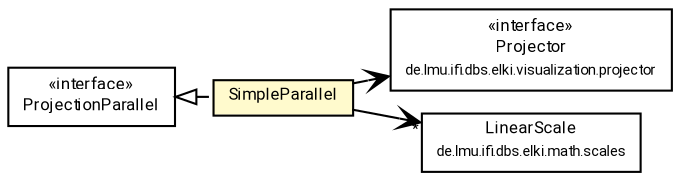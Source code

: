 #!/usr/local/bin/dot
#
# Class diagram 
# Generated by UMLGraph version R5_7_2-60-g0e99a6 (http://www.spinellis.gr/umlgraph/)
#

digraph G {
	graph [fontnames="svg"]
	edge [fontname="Roboto",fontsize=7,labelfontname="Roboto",labelfontsize=7,color="black"];
	node [fontname="Roboto",fontcolor="black",fontsize=8,shape=plaintext,margin=0,width=0,height=0];
	nodesep=0.15;
	ranksep=0.25;
	rankdir=LR;
	// de.lmu.ifi.dbs.elki.visualization.projector.Projector
	c9489092 [label=<<table title="de.lmu.ifi.dbs.elki.visualization.projector.Projector" border="0" cellborder="1" cellspacing="0" cellpadding="2" href="../projector/Projector.html" target="_parent">
		<tr><td><table border="0" cellspacing="0" cellpadding="1">
		<tr><td align="center" balign="center"> &#171;interface&#187; </td></tr>
		<tr><td align="center" balign="center"> <font face="Roboto">Projector</font> </td></tr>
		<tr><td align="center" balign="center"> <font face="Roboto" point-size="7.0">de.lmu.ifi.dbs.elki.visualization.projector</font> </td></tr>
		</table></td></tr>
		</table>>, URL="../projector/Projector.html"];
	// de.lmu.ifi.dbs.elki.visualization.projections.SimpleParallel
	c9489153 [label=<<table title="de.lmu.ifi.dbs.elki.visualization.projections.SimpleParallel" border="0" cellborder="1" cellspacing="0" cellpadding="2" bgcolor="lemonChiffon" href="SimpleParallel.html" target="_parent">
		<tr><td><table border="0" cellspacing="0" cellpadding="1">
		<tr><td align="center" balign="center"> <font face="Roboto">SimpleParallel</font> </td></tr>
		</table></td></tr>
		</table>>, URL="SimpleParallel.html"];
	// de.lmu.ifi.dbs.elki.visualization.projections.ProjectionParallel
	c9489156 [label=<<table title="de.lmu.ifi.dbs.elki.visualization.projections.ProjectionParallel" border="0" cellborder="1" cellspacing="0" cellpadding="2" href="ProjectionParallel.html" target="_parent">
		<tr><td><table border="0" cellspacing="0" cellpadding="1">
		<tr><td align="center" balign="center"> &#171;interface&#187; </td></tr>
		<tr><td align="center" balign="center"> <font face="Roboto">ProjectionParallel</font> </td></tr>
		</table></td></tr>
		</table>>, URL="ProjectionParallel.html"];
	// de.lmu.ifi.dbs.elki.math.scales.LinearScale
	c9490419 [label=<<table title="de.lmu.ifi.dbs.elki.math.scales.LinearScale" border="0" cellborder="1" cellspacing="0" cellpadding="2" href="../../math/scales/LinearScale.html" target="_parent">
		<tr><td><table border="0" cellspacing="0" cellpadding="1">
		<tr><td align="center" balign="center"> <font face="Roboto">LinearScale</font> </td></tr>
		<tr><td align="center" balign="center"> <font face="Roboto" point-size="7.0">de.lmu.ifi.dbs.elki.math.scales</font> </td></tr>
		</table></td></tr>
		</table>>, URL="../../math/scales/LinearScale.html"];
	// de.lmu.ifi.dbs.elki.visualization.projections.SimpleParallel implements de.lmu.ifi.dbs.elki.visualization.projections.ProjectionParallel
	c9489156 -> c9489153 [arrowtail=empty,style=dashed,dir=back,weight=9];
	// de.lmu.ifi.dbs.elki.visualization.projections.SimpleParallel navassoc de.lmu.ifi.dbs.elki.math.scales.LinearScale
	c9489153 -> c9490419 [arrowhead=open,weight=1,headlabel="*"];
	// de.lmu.ifi.dbs.elki.visualization.projections.SimpleParallel navassoc de.lmu.ifi.dbs.elki.visualization.projector.Projector
	c9489153 -> c9489092 [arrowhead=open,weight=1];
}

